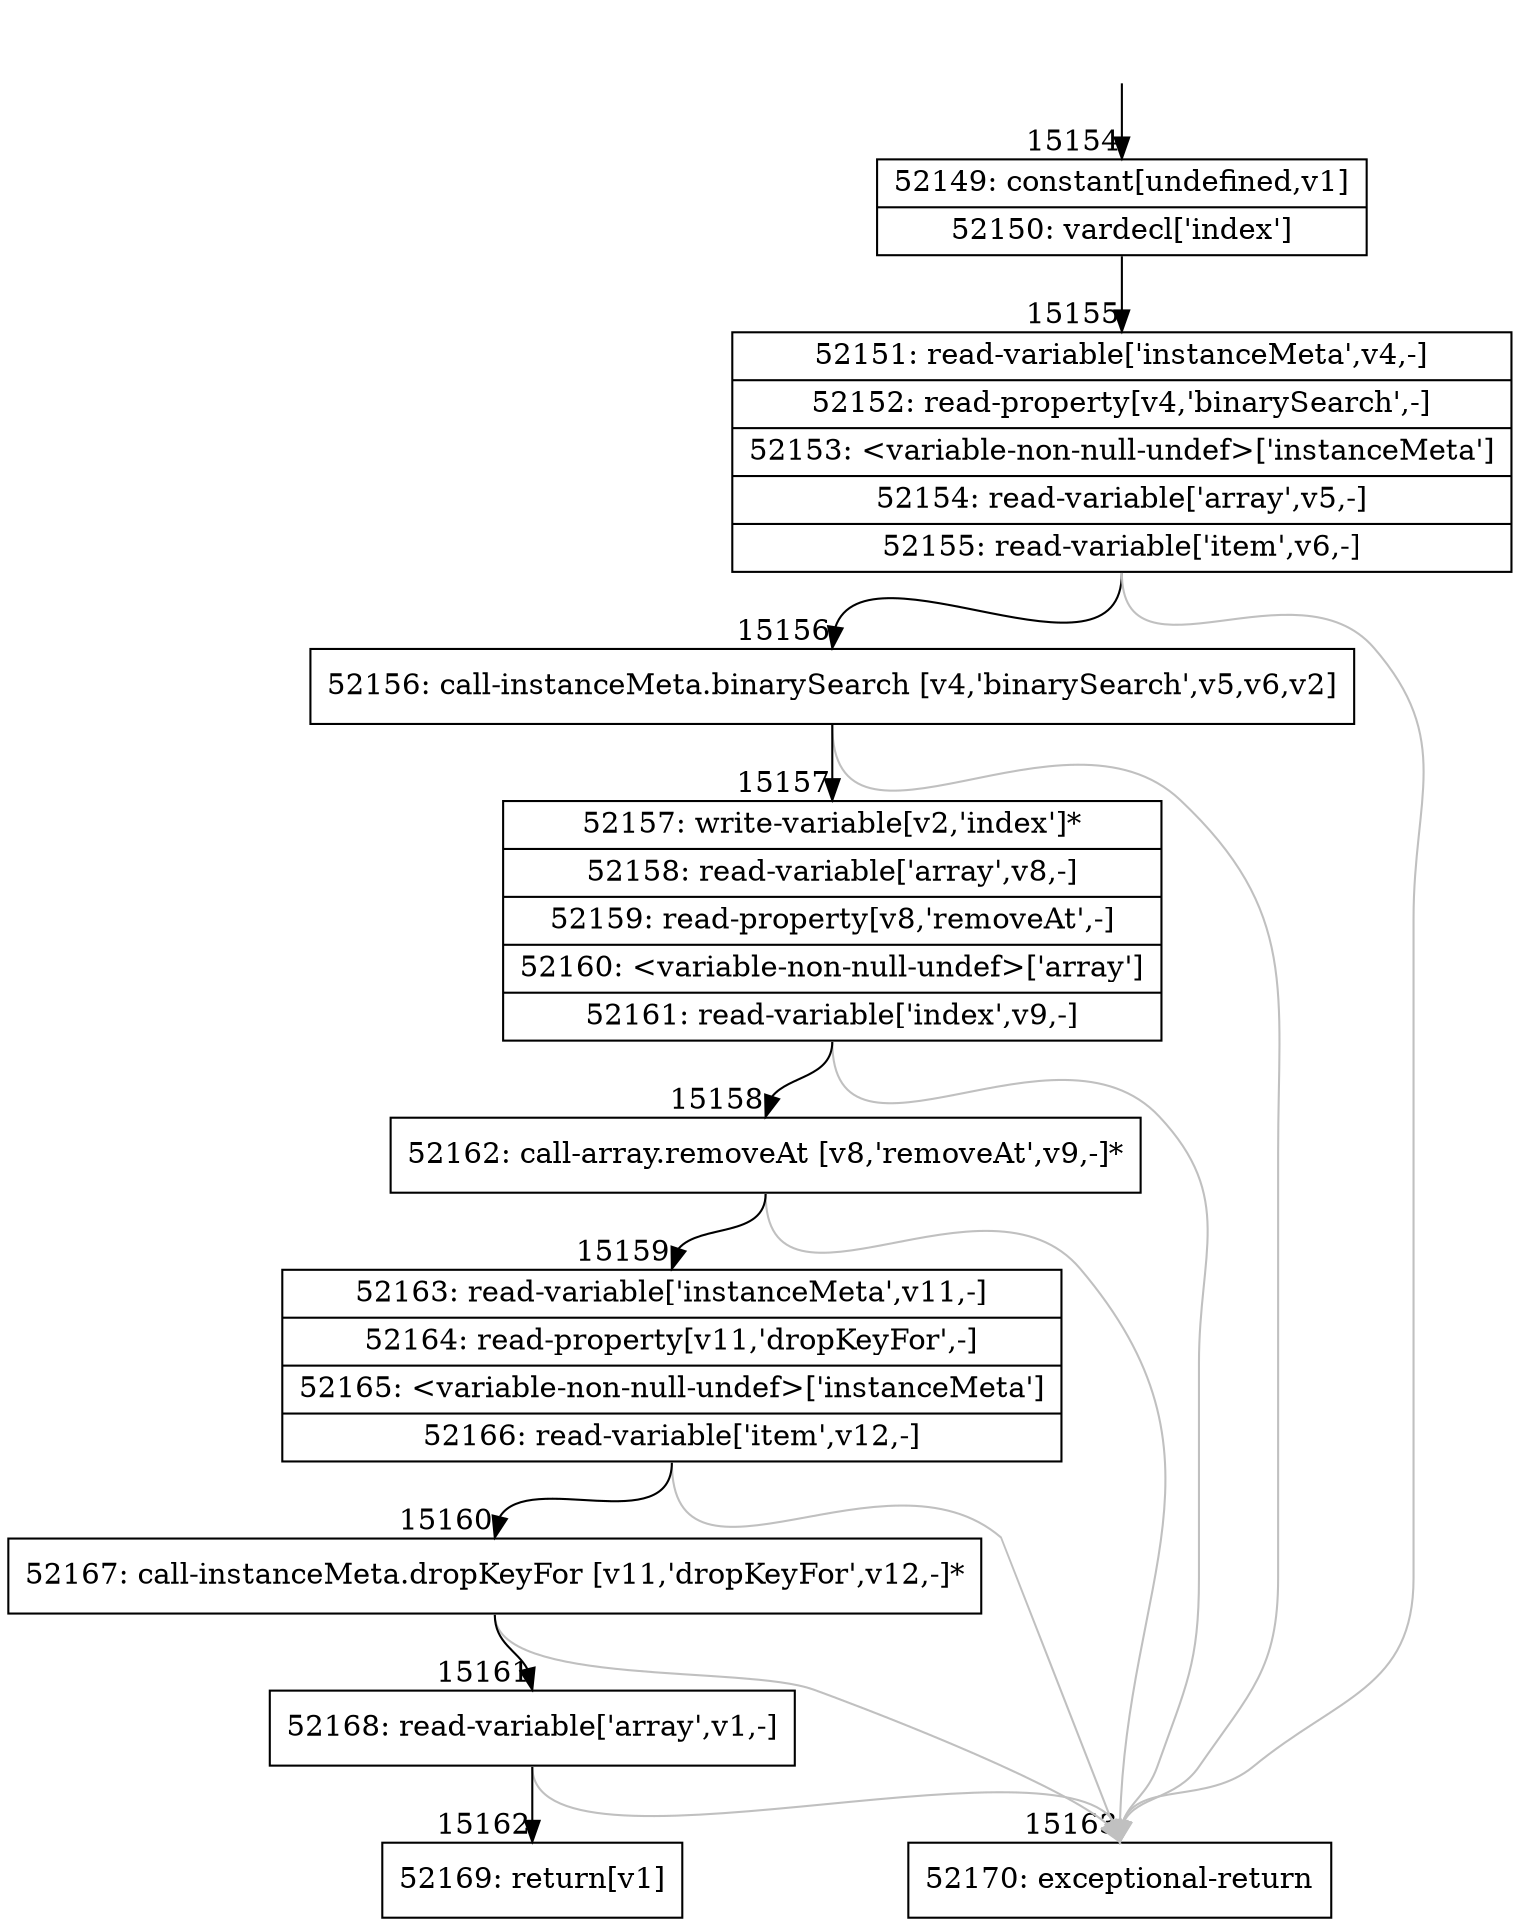digraph {
rankdir="TD"
BB_entry1280[shape=none,label=""];
BB_entry1280 -> BB15154 [tailport=s, headport=n, headlabel="    15154"]
BB15154 [shape=record label="{52149: constant[undefined,v1]|52150: vardecl['index']}" ] 
BB15154 -> BB15155 [tailport=s, headport=n, headlabel="      15155"]
BB15155 [shape=record label="{52151: read-variable['instanceMeta',v4,-]|52152: read-property[v4,'binarySearch',-]|52153: \<variable-non-null-undef\>['instanceMeta']|52154: read-variable['array',v5,-]|52155: read-variable['item',v6,-]}" ] 
BB15155 -> BB15156 [tailport=s, headport=n, headlabel="      15156"]
BB15155 -> BB15163 [tailport=s, headport=n, color=gray, headlabel="      15163"]
BB15156 [shape=record label="{52156: call-instanceMeta.binarySearch [v4,'binarySearch',v5,v6,v2]}" ] 
BB15156 -> BB15157 [tailport=s, headport=n, headlabel="      15157"]
BB15156 -> BB15163 [tailport=s, headport=n, color=gray]
BB15157 [shape=record label="{52157: write-variable[v2,'index']*|52158: read-variable['array',v8,-]|52159: read-property[v8,'removeAt',-]|52160: \<variable-non-null-undef\>['array']|52161: read-variable['index',v9,-]}" ] 
BB15157 -> BB15158 [tailport=s, headport=n, headlabel="      15158"]
BB15157 -> BB15163 [tailport=s, headport=n, color=gray]
BB15158 [shape=record label="{52162: call-array.removeAt [v8,'removeAt',v9,-]*}" ] 
BB15158 -> BB15159 [tailport=s, headport=n, headlabel="      15159"]
BB15158 -> BB15163 [tailport=s, headport=n, color=gray]
BB15159 [shape=record label="{52163: read-variable['instanceMeta',v11,-]|52164: read-property[v11,'dropKeyFor',-]|52165: \<variable-non-null-undef\>['instanceMeta']|52166: read-variable['item',v12,-]}" ] 
BB15159 -> BB15160 [tailport=s, headport=n, headlabel="      15160"]
BB15159 -> BB15163 [tailport=s, headport=n, color=gray]
BB15160 [shape=record label="{52167: call-instanceMeta.dropKeyFor [v11,'dropKeyFor',v12,-]*}" ] 
BB15160 -> BB15161 [tailport=s, headport=n, headlabel="      15161"]
BB15160 -> BB15163 [tailport=s, headport=n, color=gray]
BB15161 [shape=record label="{52168: read-variable['array',v1,-]}" ] 
BB15161 -> BB15162 [tailport=s, headport=n, headlabel="      15162"]
BB15161 -> BB15163 [tailport=s, headport=n, color=gray]
BB15162 [shape=record label="{52169: return[v1]}" ] 
BB15163 [shape=record label="{52170: exceptional-return}" ] 
//#$~ 27846
}
